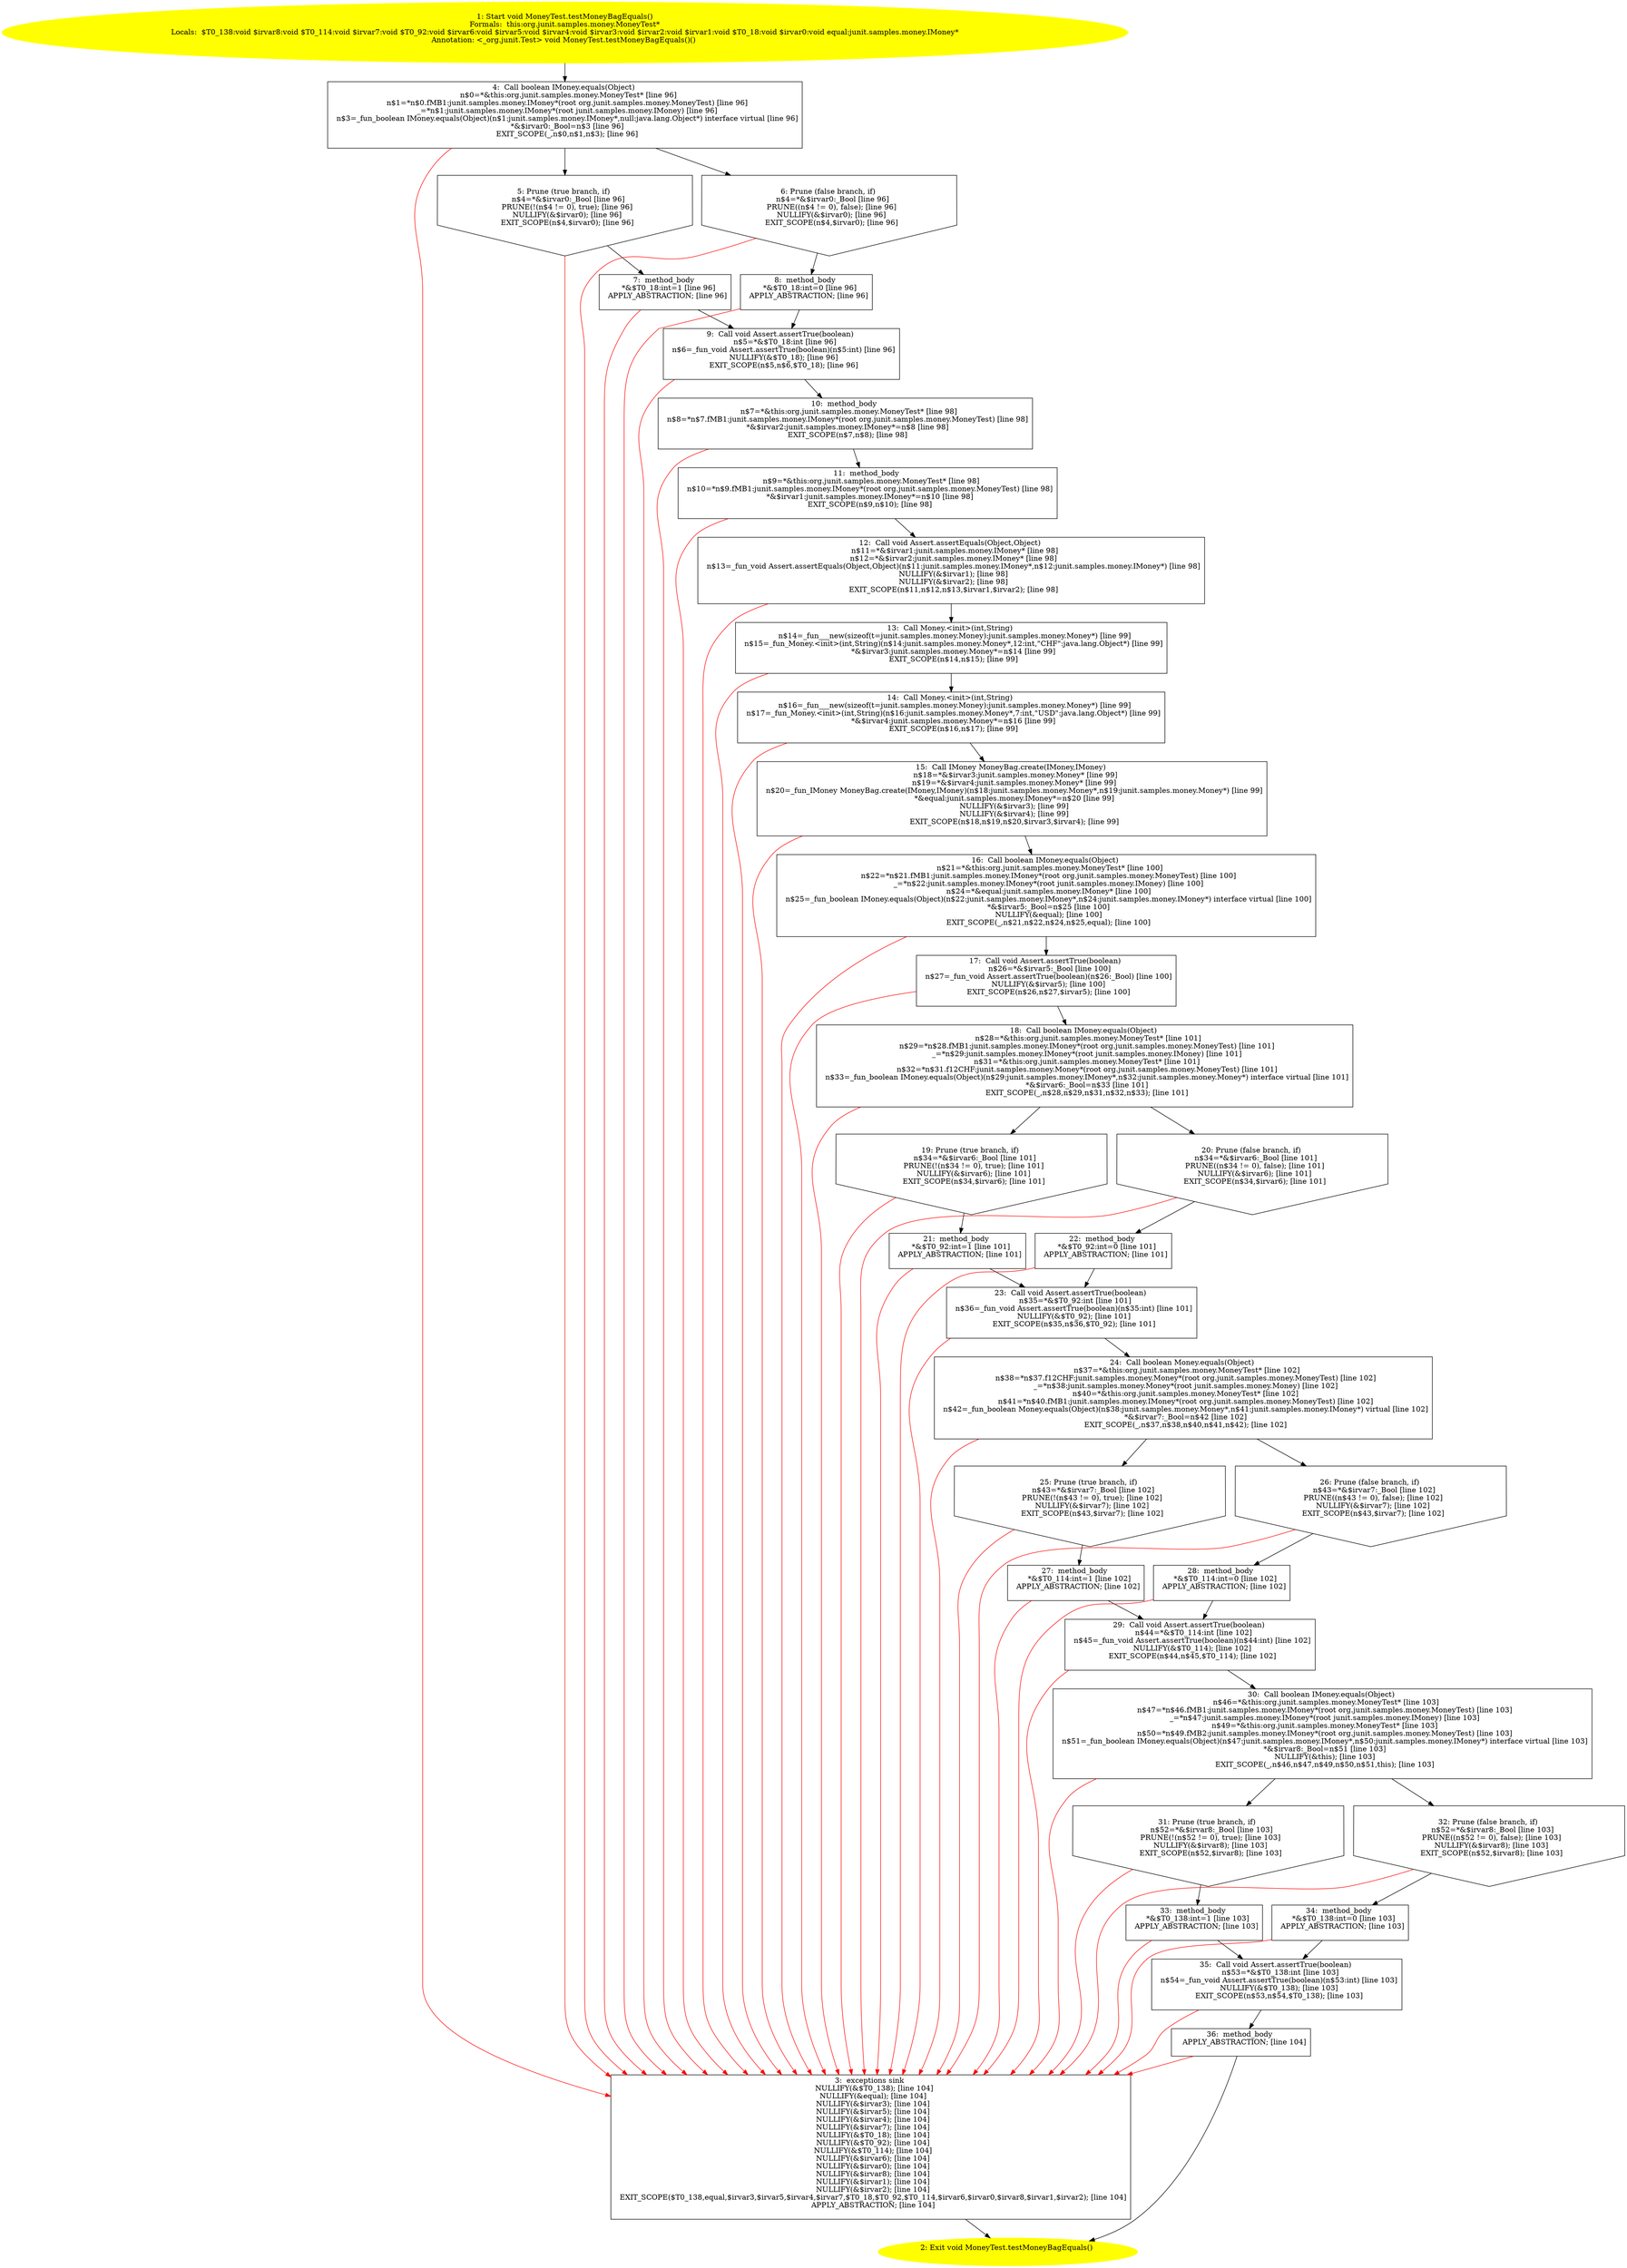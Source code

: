 /* @generated */
digraph cfg {
"org.junit.samples.money.MoneyTest.testMoneyBagEquals():void.949e0cac780f8409629bf1f7ce94b3e8_1" [label="1: Start void MoneyTest.testMoneyBagEquals()\nFormals:  this:org.junit.samples.money.MoneyTest*\nLocals:  $T0_138:void $irvar8:void $T0_114:void $irvar7:void $T0_92:void $irvar6:void $irvar5:void $irvar4:void $irvar3:void $irvar2:void $irvar1:void $T0_18:void $irvar0:void equal:junit.samples.money.IMoney*\nAnnotation: <_org.junit.Test> void MoneyTest.testMoneyBagEquals()() \n  " color=yellow style=filled]
	

	 "org.junit.samples.money.MoneyTest.testMoneyBagEquals():void.949e0cac780f8409629bf1f7ce94b3e8_1" -> "org.junit.samples.money.MoneyTest.testMoneyBagEquals():void.949e0cac780f8409629bf1f7ce94b3e8_4" ;
"org.junit.samples.money.MoneyTest.testMoneyBagEquals():void.949e0cac780f8409629bf1f7ce94b3e8_2" [label="2: Exit void MoneyTest.testMoneyBagEquals() \n  " color=yellow style=filled]
	

"org.junit.samples.money.MoneyTest.testMoneyBagEquals():void.949e0cac780f8409629bf1f7ce94b3e8_3" [label="3:  exceptions sink \n   NULLIFY(&$T0_138); [line 104]\n  NULLIFY(&equal); [line 104]\n  NULLIFY(&$irvar3); [line 104]\n  NULLIFY(&$irvar5); [line 104]\n  NULLIFY(&$irvar4); [line 104]\n  NULLIFY(&$irvar7); [line 104]\n  NULLIFY(&$T0_18); [line 104]\n  NULLIFY(&$T0_92); [line 104]\n  NULLIFY(&$T0_114); [line 104]\n  NULLIFY(&$irvar6); [line 104]\n  NULLIFY(&$irvar0); [line 104]\n  NULLIFY(&$irvar8); [line 104]\n  NULLIFY(&$irvar1); [line 104]\n  NULLIFY(&$irvar2); [line 104]\n  EXIT_SCOPE($T0_138,equal,$irvar3,$irvar5,$irvar4,$irvar7,$T0_18,$T0_92,$T0_114,$irvar6,$irvar0,$irvar8,$irvar1,$irvar2); [line 104]\n  APPLY_ABSTRACTION; [line 104]\n " shape="box"]
	

	 "org.junit.samples.money.MoneyTest.testMoneyBagEquals():void.949e0cac780f8409629bf1f7ce94b3e8_3" -> "org.junit.samples.money.MoneyTest.testMoneyBagEquals():void.949e0cac780f8409629bf1f7ce94b3e8_2" ;
"org.junit.samples.money.MoneyTest.testMoneyBagEquals():void.949e0cac780f8409629bf1f7ce94b3e8_4" [label="4:  Call boolean IMoney.equals(Object) \n   n$0=*&this:org.junit.samples.money.MoneyTest* [line 96]\n  n$1=*n$0.fMB1:junit.samples.money.IMoney*(root org.junit.samples.money.MoneyTest) [line 96]\n  _=*n$1:junit.samples.money.IMoney*(root junit.samples.money.IMoney) [line 96]\n  n$3=_fun_boolean IMoney.equals(Object)(n$1:junit.samples.money.IMoney*,null:java.lang.Object*) interface virtual [line 96]\n  *&$irvar0:_Bool=n$3 [line 96]\n  EXIT_SCOPE(_,n$0,n$1,n$3); [line 96]\n " shape="box"]
	

	 "org.junit.samples.money.MoneyTest.testMoneyBagEquals():void.949e0cac780f8409629bf1f7ce94b3e8_4" -> "org.junit.samples.money.MoneyTest.testMoneyBagEquals():void.949e0cac780f8409629bf1f7ce94b3e8_5" ;
	 "org.junit.samples.money.MoneyTest.testMoneyBagEquals():void.949e0cac780f8409629bf1f7ce94b3e8_4" -> "org.junit.samples.money.MoneyTest.testMoneyBagEquals():void.949e0cac780f8409629bf1f7ce94b3e8_6" ;
	 "org.junit.samples.money.MoneyTest.testMoneyBagEquals():void.949e0cac780f8409629bf1f7ce94b3e8_4" -> "org.junit.samples.money.MoneyTest.testMoneyBagEquals():void.949e0cac780f8409629bf1f7ce94b3e8_3" [color="red" ];
"org.junit.samples.money.MoneyTest.testMoneyBagEquals():void.949e0cac780f8409629bf1f7ce94b3e8_5" [label="5: Prune (true branch, if) \n   n$4=*&$irvar0:_Bool [line 96]\n  PRUNE(!(n$4 != 0), true); [line 96]\n  NULLIFY(&$irvar0); [line 96]\n  EXIT_SCOPE(n$4,$irvar0); [line 96]\n " shape="invhouse"]
	

	 "org.junit.samples.money.MoneyTest.testMoneyBagEquals():void.949e0cac780f8409629bf1f7ce94b3e8_5" -> "org.junit.samples.money.MoneyTest.testMoneyBagEquals():void.949e0cac780f8409629bf1f7ce94b3e8_7" ;
	 "org.junit.samples.money.MoneyTest.testMoneyBagEquals():void.949e0cac780f8409629bf1f7ce94b3e8_5" -> "org.junit.samples.money.MoneyTest.testMoneyBagEquals():void.949e0cac780f8409629bf1f7ce94b3e8_3" [color="red" ];
"org.junit.samples.money.MoneyTest.testMoneyBagEquals():void.949e0cac780f8409629bf1f7ce94b3e8_6" [label="6: Prune (false branch, if) \n   n$4=*&$irvar0:_Bool [line 96]\n  PRUNE((n$4 != 0), false); [line 96]\n  NULLIFY(&$irvar0); [line 96]\n  EXIT_SCOPE(n$4,$irvar0); [line 96]\n " shape="invhouse"]
	

	 "org.junit.samples.money.MoneyTest.testMoneyBagEquals():void.949e0cac780f8409629bf1f7ce94b3e8_6" -> "org.junit.samples.money.MoneyTest.testMoneyBagEquals():void.949e0cac780f8409629bf1f7ce94b3e8_8" ;
	 "org.junit.samples.money.MoneyTest.testMoneyBagEquals():void.949e0cac780f8409629bf1f7ce94b3e8_6" -> "org.junit.samples.money.MoneyTest.testMoneyBagEquals():void.949e0cac780f8409629bf1f7ce94b3e8_3" [color="red" ];
"org.junit.samples.money.MoneyTest.testMoneyBagEquals():void.949e0cac780f8409629bf1f7ce94b3e8_7" [label="7:  method_body \n   *&$T0_18:int=1 [line 96]\n  APPLY_ABSTRACTION; [line 96]\n " shape="box"]
	

	 "org.junit.samples.money.MoneyTest.testMoneyBagEquals():void.949e0cac780f8409629bf1f7ce94b3e8_7" -> "org.junit.samples.money.MoneyTest.testMoneyBagEquals():void.949e0cac780f8409629bf1f7ce94b3e8_9" ;
	 "org.junit.samples.money.MoneyTest.testMoneyBagEquals():void.949e0cac780f8409629bf1f7ce94b3e8_7" -> "org.junit.samples.money.MoneyTest.testMoneyBagEquals():void.949e0cac780f8409629bf1f7ce94b3e8_3" [color="red" ];
"org.junit.samples.money.MoneyTest.testMoneyBagEquals():void.949e0cac780f8409629bf1f7ce94b3e8_8" [label="8:  method_body \n   *&$T0_18:int=0 [line 96]\n  APPLY_ABSTRACTION; [line 96]\n " shape="box"]
	

	 "org.junit.samples.money.MoneyTest.testMoneyBagEquals():void.949e0cac780f8409629bf1f7ce94b3e8_8" -> "org.junit.samples.money.MoneyTest.testMoneyBagEquals():void.949e0cac780f8409629bf1f7ce94b3e8_9" ;
	 "org.junit.samples.money.MoneyTest.testMoneyBagEquals():void.949e0cac780f8409629bf1f7ce94b3e8_8" -> "org.junit.samples.money.MoneyTest.testMoneyBagEquals():void.949e0cac780f8409629bf1f7ce94b3e8_3" [color="red" ];
"org.junit.samples.money.MoneyTest.testMoneyBagEquals():void.949e0cac780f8409629bf1f7ce94b3e8_9" [label="9:  Call void Assert.assertTrue(boolean) \n   n$5=*&$T0_18:int [line 96]\n  n$6=_fun_void Assert.assertTrue(boolean)(n$5:int) [line 96]\n  NULLIFY(&$T0_18); [line 96]\n  EXIT_SCOPE(n$5,n$6,$T0_18); [line 96]\n " shape="box"]
	

	 "org.junit.samples.money.MoneyTest.testMoneyBagEquals():void.949e0cac780f8409629bf1f7ce94b3e8_9" -> "org.junit.samples.money.MoneyTest.testMoneyBagEquals():void.949e0cac780f8409629bf1f7ce94b3e8_10" ;
	 "org.junit.samples.money.MoneyTest.testMoneyBagEquals():void.949e0cac780f8409629bf1f7ce94b3e8_9" -> "org.junit.samples.money.MoneyTest.testMoneyBagEquals():void.949e0cac780f8409629bf1f7ce94b3e8_3" [color="red" ];
"org.junit.samples.money.MoneyTest.testMoneyBagEquals():void.949e0cac780f8409629bf1f7ce94b3e8_10" [label="10:  method_body \n   n$7=*&this:org.junit.samples.money.MoneyTest* [line 98]\n  n$8=*n$7.fMB1:junit.samples.money.IMoney*(root org.junit.samples.money.MoneyTest) [line 98]\n  *&$irvar2:junit.samples.money.IMoney*=n$8 [line 98]\n  EXIT_SCOPE(n$7,n$8); [line 98]\n " shape="box"]
	

	 "org.junit.samples.money.MoneyTest.testMoneyBagEquals():void.949e0cac780f8409629bf1f7ce94b3e8_10" -> "org.junit.samples.money.MoneyTest.testMoneyBagEquals():void.949e0cac780f8409629bf1f7ce94b3e8_11" ;
	 "org.junit.samples.money.MoneyTest.testMoneyBagEquals():void.949e0cac780f8409629bf1f7ce94b3e8_10" -> "org.junit.samples.money.MoneyTest.testMoneyBagEquals():void.949e0cac780f8409629bf1f7ce94b3e8_3" [color="red" ];
"org.junit.samples.money.MoneyTest.testMoneyBagEquals():void.949e0cac780f8409629bf1f7ce94b3e8_11" [label="11:  method_body \n   n$9=*&this:org.junit.samples.money.MoneyTest* [line 98]\n  n$10=*n$9.fMB1:junit.samples.money.IMoney*(root org.junit.samples.money.MoneyTest) [line 98]\n  *&$irvar1:junit.samples.money.IMoney*=n$10 [line 98]\n  EXIT_SCOPE(n$9,n$10); [line 98]\n " shape="box"]
	

	 "org.junit.samples.money.MoneyTest.testMoneyBagEquals():void.949e0cac780f8409629bf1f7ce94b3e8_11" -> "org.junit.samples.money.MoneyTest.testMoneyBagEquals():void.949e0cac780f8409629bf1f7ce94b3e8_12" ;
	 "org.junit.samples.money.MoneyTest.testMoneyBagEquals():void.949e0cac780f8409629bf1f7ce94b3e8_11" -> "org.junit.samples.money.MoneyTest.testMoneyBagEquals():void.949e0cac780f8409629bf1f7ce94b3e8_3" [color="red" ];
"org.junit.samples.money.MoneyTest.testMoneyBagEquals():void.949e0cac780f8409629bf1f7ce94b3e8_12" [label="12:  Call void Assert.assertEquals(Object,Object) \n   n$11=*&$irvar1:junit.samples.money.IMoney* [line 98]\n  n$12=*&$irvar2:junit.samples.money.IMoney* [line 98]\n  n$13=_fun_void Assert.assertEquals(Object,Object)(n$11:junit.samples.money.IMoney*,n$12:junit.samples.money.IMoney*) [line 98]\n  NULLIFY(&$irvar1); [line 98]\n  NULLIFY(&$irvar2); [line 98]\n  EXIT_SCOPE(n$11,n$12,n$13,$irvar1,$irvar2); [line 98]\n " shape="box"]
	

	 "org.junit.samples.money.MoneyTest.testMoneyBagEquals():void.949e0cac780f8409629bf1f7ce94b3e8_12" -> "org.junit.samples.money.MoneyTest.testMoneyBagEquals():void.949e0cac780f8409629bf1f7ce94b3e8_13" ;
	 "org.junit.samples.money.MoneyTest.testMoneyBagEquals():void.949e0cac780f8409629bf1f7ce94b3e8_12" -> "org.junit.samples.money.MoneyTest.testMoneyBagEquals():void.949e0cac780f8409629bf1f7ce94b3e8_3" [color="red" ];
"org.junit.samples.money.MoneyTest.testMoneyBagEquals():void.949e0cac780f8409629bf1f7ce94b3e8_13" [label="13:  Call Money.<init>(int,String) \n   n$14=_fun___new(sizeof(t=junit.samples.money.Money):junit.samples.money.Money*) [line 99]\n  n$15=_fun_Money.<init>(int,String)(n$14:junit.samples.money.Money*,12:int,\"CHF\":java.lang.Object*) [line 99]\n  *&$irvar3:junit.samples.money.Money*=n$14 [line 99]\n  EXIT_SCOPE(n$14,n$15); [line 99]\n " shape="box"]
	

	 "org.junit.samples.money.MoneyTest.testMoneyBagEquals():void.949e0cac780f8409629bf1f7ce94b3e8_13" -> "org.junit.samples.money.MoneyTest.testMoneyBagEquals():void.949e0cac780f8409629bf1f7ce94b3e8_14" ;
	 "org.junit.samples.money.MoneyTest.testMoneyBagEquals():void.949e0cac780f8409629bf1f7ce94b3e8_13" -> "org.junit.samples.money.MoneyTest.testMoneyBagEquals():void.949e0cac780f8409629bf1f7ce94b3e8_3" [color="red" ];
"org.junit.samples.money.MoneyTest.testMoneyBagEquals():void.949e0cac780f8409629bf1f7ce94b3e8_14" [label="14:  Call Money.<init>(int,String) \n   n$16=_fun___new(sizeof(t=junit.samples.money.Money):junit.samples.money.Money*) [line 99]\n  n$17=_fun_Money.<init>(int,String)(n$16:junit.samples.money.Money*,7:int,\"USD\":java.lang.Object*) [line 99]\n  *&$irvar4:junit.samples.money.Money*=n$16 [line 99]\n  EXIT_SCOPE(n$16,n$17); [line 99]\n " shape="box"]
	

	 "org.junit.samples.money.MoneyTest.testMoneyBagEquals():void.949e0cac780f8409629bf1f7ce94b3e8_14" -> "org.junit.samples.money.MoneyTest.testMoneyBagEquals():void.949e0cac780f8409629bf1f7ce94b3e8_15" ;
	 "org.junit.samples.money.MoneyTest.testMoneyBagEquals():void.949e0cac780f8409629bf1f7ce94b3e8_14" -> "org.junit.samples.money.MoneyTest.testMoneyBagEquals():void.949e0cac780f8409629bf1f7ce94b3e8_3" [color="red" ];
"org.junit.samples.money.MoneyTest.testMoneyBagEquals():void.949e0cac780f8409629bf1f7ce94b3e8_15" [label="15:  Call IMoney MoneyBag.create(IMoney,IMoney) \n   n$18=*&$irvar3:junit.samples.money.Money* [line 99]\n  n$19=*&$irvar4:junit.samples.money.Money* [line 99]\n  n$20=_fun_IMoney MoneyBag.create(IMoney,IMoney)(n$18:junit.samples.money.Money*,n$19:junit.samples.money.Money*) [line 99]\n  *&equal:junit.samples.money.IMoney*=n$20 [line 99]\n  NULLIFY(&$irvar3); [line 99]\n  NULLIFY(&$irvar4); [line 99]\n  EXIT_SCOPE(n$18,n$19,n$20,$irvar3,$irvar4); [line 99]\n " shape="box"]
	

	 "org.junit.samples.money.MoneyTest.testMoneyBagEquals():void.949e0cac780f8409629bf1f7ce94b3e8_15" -> "org.junit.samples.money.MoneyTest.testMoneyBagEquals():void.949e0cac780f8409629bf1f7ce94b3e8_16" ;
	 "org.junit.samples.money.MoneyTest.testMoneyBagEquals():void.949e0cac780f8409629bf1f7ce94b3e8_15" -> "org.junit.samples.money.MoneyTest.testMoneyBagEquals():void.949e0cac780f8409629bf1f7ce94b3e8_3" [color="red" ];
"org.junit.samples.money.MoneyTest.testMoneyBagEquals():void.949e0cac780f8409629bf1f7ce94b3e8_16" [label="16:  Call boolean IMoney.equals(Object) \n   n$21=*&this:org.junit.samples.money.MoneyTest* [line 100]\n  n$22=*n$21.fMB1:junit.samples.money.IMoney*(root org.junit.samples.money.MoneyTest) [line 100]\n  _=*n$22:junit.samples.money.IMoney*(root junit.samples.money.IMoney) [line 100]\n  n$24=*&equal:junit.samples.money.IMoney* [line 100]\n  n$25=_fun_boolean IMoney.equals(Object)(n$22:junit.samples.money.IMoney*,n$24:junit.samples.money.IMoney*) interface virtual [line 100]\n  *&$irvar5:_Bool=n$25 [line 100]\n  NULLIFY(&equal); [line 100]\n  EXIT_SCOPE(_,n$21,n$22,n$24,n$25,equal); [line 100]\n " shape="box"]
	

	 "org.junit.samples.money.MoneyTest.testMoneyBagEquals():void.949e0cac780f8409629bf1f7ce94b3e8_16" -> "org.junit.samples.money.MoneyTest.testMoneyBagEquals():void.949e0cac780f8409629bf1f7ce94b3e8_17" ;
	 "org.junit.samples.money.MoneyTest.testMoneyBagEquals():void.949e0cac780f8409629bf1f7ce94b3e8_16" -> "org.junit.samples.money.MoneyTest.testMoneyBagEquals():void.949e0cac780f8409629bf1f7ce94b3e8_3" [color="red" ];
"org.junit.samples.money.MoneyTest.testMoneyBagEquals():void.949e0cac780f8409629bf1f7ce94b3e8_17" [label="17:  Call void Assert.assertTrue(boolean) \n   n$26=*&$irvar5:_Bool [line 100]\n  n$27=_fun_void Assert.assertTrue(boolean)(n$26:_Bool) [line 100]\n  NULLIFY(&$irvar5); [line 100]\n  EXIT_SCOPE(n$26,n$27,$irvar5); [line 100]\n " shape="box"]
	

	 "org.junit.samples.money.MoneyTest.testMoneyBagEquals():void.949e0cac780f8409629bf1f7ce94b3e8_17" -> "org.junit.samples.money.MoneyTest.testMoneyBagEquals():void.949e0cac780f8409629bf1f7ce94b3e8_18" ;
	 "org.junit.samples.money.MoneyTest.testMoneyBagEquals():void.949e0cac780f8409629bf1f7ce94b3e8_17" -> "org.junit.samples.money.MoneyTest.testMoneyBagEquals():void.949e0cac780f8409629bf1f7ce94b3e8_3" [color="red" ];
"org.junit.samples.money.MoneyTest.testMoneyBagEquals():void.949e0cac780f8409629bf1f7ce94b3e8_18" [label="18:  Call boolean IMoney.equals(Object) \n   n$28=*&this:org.junit.samples.money.MoneyTest* [line 101]\n  n$29=*n$28.fMB1:junit.samples.money.IMoney*(root org.junit.samples.money.MoneyTest) [line 101]\n  _=*n$29:junit.samples.money.IMoney*(root junit.samples.money.IMoney) [line 101]\n  n$31=*&this:org.junit.samples.money.MoneyTest* [line 101]\n  n$32=*n$31.f12CHF:junit.samples.money.Money*(root org.junit.samples.money.MoneyTest) [line 101]\n  n$33=_fun_boolean IMoney.equals(Object)(n$29:junit.samples.money.IMoney*,n$32:junit.samples.money.Money*) interface virtual [line 101]\n  *&$irvar6:_Bool=n$33 [line 101]\n  EXIT_SCOPE(_,n$28,n$29,n$31,n$32,n$33); [line 101]\n " shape="box"]
	

	 "org.junit.samples.money.MoneyTest.testMoneyBagEquals():void.949e0cac780f8409629bf1f7ce94b3e8_18" -> "org.junit.samples.money.MoneyTest.testMoneyBagEquals():void.949e0cac780f8409629bf1f7ce94b3e8_19" ;
	 "org.junit.samples.money.MoneyTest.testMoneyBagEquals():void.949e0cac780f8409629bf1f7ce94b3e8_18" -> "org.junit.samples.money.MoneyTest.testMoneyBagEquals():void.949e0cac780f8409629bf1f7ce94b3e8_20" ;
	 "org.junit.samples.money.MoneyTest.testMoneyBagEquals():void.949e0cac780f8409629bf1f7ce94b3e8_18" -> "org.junit.samples.money.MoneyTest.testMoneyBagEquals():void.949e0cac780f8409629bf1f7ce94b3e8_3" [color="red" ];
"org.junit.samples.money.MoneyTest.testMoneyBagEquals():void.949e0cac780f8409629bf1f7ce94b3e8_19" [label="19: Prune (true branch, if) \n   n$34=*&$irvar6:_Bool [line 101]\n  PRUNE(!(n$34 != 0), true); [line 101]\n  NULLIFY(&$irvar6); [line 101]\n  EXIT_SCOPE(n$34,$irvar6); [line 101]\n " shape="invhouse"]
	

	 "org.junit.samples.money.MoneyTest.testMoneyBagEquals():void.949e0cac780f8409629bf1f7ce94b3e8_19" -> "org.junit.samples.money.MoneyTest.testMoneyBagEquals():void.949e0cac780f8409629bf1f7ce94b3e8_21" ;
	 "org.junit.samples.money.MoneyTest.testMoneyBagEquals():void.949e0cac780f8409629bf1f7ce94b3e8_19" -> "org.junit.samples.money.MoneyTest.testMoneyBagEquals():void.949e0cac780f8409629bf1f7ce94b3e8_3" [color="red" ];
"org.junit.samples.money.MoneyTest.testMoneyBagEquals():void.949e0cac780f8409629bf1f7ce94b3e8_20" [label="20: Prune (false branch, if) \n   n$34=*&$irvar6:_Bool [line 101]\n  PRUNE((n$34 != 0), false); [line 101]\n  NULLIFY(&$irvar6); [line 101]\n  EXIT_SCOPE(n$34,$irvar6); [line 101]\n " shape="invhouse"]
	

	 "org.junit.samples.money.MoneyTest.testMoneyBagEquals():void.949e0cac780f8409629bf1f7ce94b3e8_20" -> "org.junit.samples.money.MoneyTest.testMoneyBagEquals():void.949e0cac780f8409629bf1f7ce94b3e8_22" ;
	 "org.junit.samples.money.MoneyTest.testMoneyBagEquals():void.949e0cac780f8409629bf1f7ce94b3e8_20" -> "org.junit.samples.money.MoneyTest.testMoneyBagEquals():void.949e0cac780f8409629bf1f7ce94b3e8_3" [color="red" ];
"org.junit.samples.money.MoneyTest.testMoneyBagEquals():void.949e0cac780f8409629bf1f7ce94b3e8_21" [label="21:  method_body \n   *&$T0_92:int=1 [line 101]\n  APPLY_ABSTRACTION; [line 101]\n " shape="box"]
	

	 "org.junit.samples.money.MoneyTest.testMoneyBagEquals():void.949e0cac780f8409629bf1f7ce94b3e8_21" -> "org.junit.samples.money.MoneyTest.testMoneyBagEquals():void.949e0cac780f8409629bf1f7ce94b3e8_23" ;
	 "org.junit.samples.money.MoneyTest.testMoneyBagEquals():void.949e0cac780f8409629bf1f7ce94b3e8_21" -> "org.junit.samples.money.MoneyTest.testMoneyBagEquals():void.949e0cac780f8409629bf1f7ce94b3e8_3" [color="red" ];
"org.junit.samples.money.MoneyTest.testMoneyBagEquals():void.949e0cac780f8409629bf1f7ce94b3e8_22" [label="22:  method_body \n   *&$T0_92:int=0 [line 101]\n  APPLY_ABSTRACTION; [line 101]\n " shape="box"]
	

	 "org.junit.samples.money.MoneyTest.testMoneyBagEquals():void.949e0cac780f8409629bf1f7ce94b3e8_22" -> "org.junit.samples.money.MoneyTest.testMoneyBagEquals():void.949e0cac780f8409629bf1f7ce94b3e8_23" ;
	 "org.junit.samples.money.MoneyTest.testMoneyBagEquals():void.949e0cac780f8409629bf1f7ce94b3e8_22" -> "org.junit.samples.money.MoneyTest.testMoneyBagEquals():void.949e0cac780f8409629bf1f7ce94b3e8_3" [color="red" ];
"org.junit.samples.money.MoneyTest.testMoneyBagEquals():void.949e0cac780f8409629bf1f7ce94b3e8_23" [label="23:  Call void Assert.assertTrue(boolean) \n   n$35=*&$T0_92:int [line 101]\n  n$36=_fun_void Assert.assertTrue(boolean)(n$35:int) [line 101]\n  NULLIFY(&$T0_92); [line 101]\n  EXIT_SCOPE(n$35,n$36,$T0_92); [line 101]\n " shape="box"]
	

	 "org.junit.samples.money.MoneyTest.testMoneyBagEquals():void.949e0cac780f8409629bf1f7ce94b3e8_23" -> "org.junit.samples.money.MoneyTest.testMoneyBagEquals():void.949e0cac780f8409629bf1f7ce94b3e8_24" ;
	 "org.junit.samples.money.MoneyTest.testMoneyBagEquals():void.949e0cac780f8409629bf1f7ce94b3e8_23" -> "org.junit.samples.money.MoneyTest.testMoneyBagEquals():void.949e0cac780f8409629bf1f7ce94b3e8_3" [color="red" ];
"org.junit.samples.money.MoneyTest.testMoneyBagEquals():void.949e0cac780f8409629bf1f7ce94b3e8_24" [label="24:  Call boolean Money.equals(Object) \n   n$37=*&this:org.junit.samples.money.MoneyTest* [line 102]\n  n$38=*n$37.f12CHF:junit.samples.money.Money*(root org.junit.samples.money.MoneyTest) [line 102]\n  _=*n$38:junit.samples.money.Money*(root junit.samples.money.Money) [line 102]\n  n$40=*&this:org.junit.samples.money.MoneyTest* [line 102]\n  n$41=*n$40.fMB1:junit.samples.money.IMoney*(root org.junit.samples.money.MoneyTest) [line 102]\n  n$42=_fun_boolean Money.equals(Object)(n$38:junit.samples.money.Money*,n$41:junit.samples.money.IMoney*) virtual [line 102]\n  *&$irvar7:_Bool=n$42 [line 102]\n  EXIT_SCOPE(_,n$37,n$38,n$40,n$41,n$42); [line 102]\n " shape="box"]
	

	 "org.junit.samples.money.MoneyTest.testMoneyBagEquals():void.949e0cac780f8409629bf1f7ce94b3e8_24" -> "org.junit.samples.money.MoneyTest.testMoneyBagEquals():void.949e0cac780f8409629bf1f7ce94b3e8_25" ;
	 "org.junit.samples.money.MoneyTest.testMoneyBagEquals():void.949e0cac780f8409629bf1f7ce94b3e8_24" -> "org.junit.samples.money.MoneyTest.testMoneyBagEquals():void.949e0cac780f8409629bf1f7ce94b3e8_26" ;
	 "org.junit.samples.money.MoneyTest.testMoneyBagEquals():void.949e0cac780f8409629bf1f7ce94b3e8_24" -> "org.junit.samples.money.MoneyTest.testMoneyBagEquals():void.949e0cac780f8409629bf1f7ce94b3e8_3" [color="red" ];
"org.junit.samples.money.MoneyTest.testMoneyBagEquals():void.949e0cac780f8409629bf1f7ce94b3e8_25" [label="25: Prune (true branch, if) \n   n$43=*&$irvar7:_Bool [line 102]\n  PRUNE(!(n$43 != 0), true); [line 102]\n  NULLIFY(&$irvar7); [line 102]\n  EXIT_SCOPE(n$43,$irvar7); [line 102]\n " shape="invhouse"]
	

	 "org.junit.samples.money.MoneyTest.testMoneyBagEquals():void.949e0cac780f8409629bf1f7ce94b3e8_25" -> "org.junit.samples.money.MoneyTest.testMoneyBagEquals():void.949e0cac780f8409629bf1f7ce94b3e8_27" ;
	 "org.junit.samples.money.MoneyTest.testMoneyBagEquals():void.949e0cac780f8409629bf1f7ce94b3e8_25" -> "org.junit.samples.money.MoneyTest.testMoneyBagEquals():void.949e0cac780f8409629bf1f7ce94b3e8_3" [color="red" ];
"org.junit.samples.money.MoneyTest.testMoneyBagEquals():void.949e0cac780f8409629bf1f7ce94b3e8_26" [label="26: Prune (false branch, if) \n   n$43=*&$irvar7:_Bool [line 102]\n  PRUNE((n$43 != 0), false); [line 102]\n  NULLIFY(&$irvar7); [line 102]\n  EXIT_SCOPE(n$43,$irvar7); [line 102]\n " shape="invhouse"]
	

	 "org.junit.samples.money.MoneyTest.testMoneyBagEquals():void.949e0cac780f8409629bf1f7ce94b3e8_26" -> "org.junit.samples.money.MoneyTest.testMoneyBagEquals():void.949e0cac780f8409629bf1f7ce94b3e8_28" ;
	 "org.junit.samples.money.MoneyTest.testMoneyBagEquals():void.949e0cac780f8409629bf1f7ce94b3e8_26" -> "org.junit.samples.money.MoneyTest.testMoneyBagEquals():void.949e0cac780f8409629bf1f7ce94b3e8_3" [color="red" ];
"org.junit.samples.money.MoneyTest.testMoneyBagEquals():void.949e0cac780f8409629bf1f7ce94b3e8_27" [label="27:  method_body \n   *&$T0_114:int=1 [line 102]\n  APPLY_ABSTRACTION; [line 102]\n " shape="box"]
	

	 "org.junit.samples.money.MoneyTest.testMoneyBagEquals():void.949e0cac780f8409629bf1f7ce94b3e8_27" -> "org.junit.samples.money.MoneyTest.testMoneyBagEquals():void.949e0cac780f8409629bf1f7ce94b3e8_29" ;
	 "org.junit.samples.money.MoneyTest.testMoneyBagEquals():void.949e0cac780f8409629bf1f7ce94b3e8_27" -> "org.junit.samples.money.MoneyTest.testMoneyBagEquals():void.949e0cac780f8409629bf1f7ce94b3e8_3" [color="red" ];
"org.junit.samples.money.MoneyTest.testMoneyBagEquals():void.949e0cac780f8409629bf1f7ce94b3e8_28" [label="28:  method_body \n   *&$T0_114:int=0 [line 102]\n  APPLY_ABSTRACTION; [line 102]\n " shape="box"]
	

	 "org.junit.samples.money.MoneyTest.testMoneyBagEquals():void.949e0cac780f8409629bf1f7ce94b3e8_28" -> "org.junit.samples.money.MoneyTest.testMoneyBagEquals():void.949e0cac780f8409629bf1f7ce94b3e8_29" ;
	 "org.junit.samples.money.MoneyTest.testMoneyBagEquals():void.949e0cac780f8409629bf1f7ce94b3e8_28" -> "org.junit.samples.money.MoneyTest.testMoneyBagEquals():void.949e0cac780f8409629bf1f7ce94b3e8_3" [color="red" ];
"org.junit.samples.money.MoneyTest.testMoneyBagEquals():void.949e0cac780f8409629bf1f7ce94b3e8_29" [label="29:  Call void Assert.assertTrue(boolean) \n   n$44=*&$T0_114:int [line 102]\n  n$45=_fun_void Assert.assertTrue(boolean)(n$44:int) [line 102]\n  NULLIFY(&$T0_114); [line 102]\n  EXIT_SCOPE(n$44,n$45,$T0_114); [line 102]\n " shape="box"]
	

	 "org.junit.samples.money.MoneyTest.testMoneyBagEquals():void.949e0cac780f8409629bf1f7ce94b3e8_29" -> "org.junit.samples.money.MoneyTest.testMoneyBagEquals():void.949e0cac780f8409629bf1f7ce94b3e8_30" ;
	 "org.junit.samples.money.MoneyTest.testMoneyBagEquals():void.949e0cac780f8409629bf1f7ce94b3e8_29" -> "org.junit.samples.money.MoneyTest.testMoneyBagEquals():void.949e0cac780f8409629bf1f7ce94b3e8_3" [color="red" ];
"org.junit.samples.money.MoneyTest.testMoneyBagEquals():void.949e0cac780f8409629bf1f7ce94b3e8_30" [label="30:  Call boolean IMoney.equals(Object) \n   n$46=*&this:org.junit.samples.money.MoneyTest* [line 103]\n  n$47=*n$46.fMB1:junit.samples.money.IMoney*(root org.junit.samples.money.MoneyTest) [line 103]\n  _=*n$47:junit.samples.money.IMoney*(root junit.samples.money.IMoney) [line 103]\n  n$49=*&this:org.junit.samples.money.MoneyTest* [line 103]\n  n$50=*n$49.fMB2:junit.samples.money.IMoney*(root org.junit.samples.money.MoneyTest) [line 103]\n  n$51=_fun_boolean IMoney.equals(Object)(n$47:junit.samples.money.IMoney*,n$50:junit.samples.money.IMoney*) interface virtual [line 103]\n  *&$irvar8:_Bool=n$51 [line 103]\n  NULLIFY(&this); [line 103]\n  EXIT_SCOPE(_,n$46,n$47,n$49,n$50,n$51,this); [line 103]\n " shape="box"]
	

	 "org.junit.samples.money.MoneyTest.testMoneyBagEquals():void.949e0cac780f8409629bf1f7ce94b3e8_30" -> "org.junit.samples.money.MoneyTest.testMoneyBagEquals():void.949e0cac780f8409629bf1f7ce94b3e8_31" ;
	 "org.junit.samples.money.MoneyTest.testMoneyBagEquals():void.949e0cac780f8409629bf1f7ce94b3e8_30" -> "org.junit.samples.money.MoneyTest.testMoneyBagEquals():void.949e0cac780f8409629bf1f7ce94b3e8_32" ;
	 "org.junit.samples.money.MoneyTest.testMoneyBagEquals():void.949e0cac780f8409629bf1f7ce94b3e8_30" -> "org.junit.samples.money.MoneyTest.testMoneyBagEquals():void.949e0cac780f8409629bf1f7ce94b3e8_3" [color="red" ];
"org.junit.samples.money.MoneyTest.testMoneyBagEquals():void.949e0cac780f8409629bf1f7ce94b3e8_31" [label="31: Prune (true branch, if) \n   n$52=*&$irvar8:_Bool [line 103]\n  PRUNE(!(n$52 != 0), true); [line 103]\n  NULLIFY(&$irvar8); [line 103]\n  EXIT_SCOPE(n$52,$irvar8); [line 103]\n " shape="invhouse"]
	

	 "org.junit.samples.money.MoneyTest.testMoneyBagEquals():void.949e0cac780f8409629bf1f7ce94b3e8_31" -> "org.junit.samples.money.MoneyTest.testMoneyBagEquals():void.949e0cac780f8409629bf1f7ce94b3e8_33" ;
	 "org.junit.samples.money.MoneyTest.testMoneyBagEquals():void.949e0cac780f8409629bf1f7ce94b3e8_31" -> "org.junit.samples.money.MoneyTest.testMoneyBagEquals():void.949e0cac780f8409629bf1f7ce94b3e8_3" [color="red" ];
"org.junit.samples.money.MoneyTest.testMoneyBagEquals():void.949e0cac780f8409629bf1f7ce94b3e8_32" [label="32: Prune (false branch, if) \n   n$52=*&$irvar8:_Bool [line 103]\n  PRUNE((n$52 != 0), false); [line 103]\n  NULLIFY(&$irvar8); [line 103]\n  EXIT_SCOPE(n$52,$irvar8); [line 103]\n " shape="invhouse"]
	

	 "org.junit.samples.money.MoneyTest.testMoneyBagEquals():void.949e0cac780f8409629bf1f7ce94b3e8_32" -> "org.junit.samples.money.MoneyTest.testMoneyBagEquals():void.949e0cac780f8409629bf1f7ce94b3e8_34" ;
	 "org.junit.samples.money.MoneyTest.testMoneyBagEquals():void.949e0cac780f8409629bf1f7ce94b3e8_32" -> "org.junit.samples.money.MoneyTest.testMoneyBagEquals():void.949e0cac780f8409629bf1f7ce94b3e8_3" [color="red" ];
"org.junit.samples.money.MoneyTest.testMoneyBagEquals():void.949e0cac780f8409629bf1f7ce94b3e8_33" [label="33:  method_body \n   *&$T0_138:int=1 [line 103]\n  APPLY_ABSTRACTION; [line 103]\n " shape="box"]
	

	 "org.junit.samples.money.MoneyTest.testMoneyBagEquals():void.949e0cac780f8409629bf1f7ce94b3e8_33" -> "org.junit.samples.money.MoneyTest.testMoneyBagEquals():void.949e0cac780f8409629bf1f7ce94b3e8_35" ;
	 "org.junit.samples.money.MoneyTest.testMoneyBagEquals():void.949e0cac780f8409629bf1f7ce94b3e8_33" -> "org.junit.samples.money.MoneyTest.testMoneyBagEquals():void.949e0cac780f8409629bf1f7ce94b3e8_3" [color="red" ];
"org.junit.samples.money.MoneyTest.testMoneyBagEquals():void.949e0cac780f8409629bf1f7ce94b3e8_34" [label="34:  method_body \n   *&$T0_138:int=0 [line 103]\n  APPLY_ABSTRACTION; [line 103]\n " shape="box"]
	

	 "org.junit.samples.money.MoneyTest.testMoneyBagEquals():void.949e0cac780f8409629bf1f7ce94b3e8_34" -> "org.junit.samples.money.MoneyTest.testMoneyBagEquals():void.949e0cac780f8409629bf1f7ce94b3e8_35" ;
	 "org.junit.samples.money.MoneyTest.testMoneyBagEquals():void.949e0cac780f8409629bf1f7ce94b3e8_34" -> "org.junit.samples.money.MoneyTest.testMoneyBagEquals():void.949e0cac780f8409629bf1f7ce94b3e8_3" [color="red" ];
"org.junit.samples.money.MoneyTest.testMoneyBagEquals():void.949e0cac780f8409629bf1f7ce94b3e8_35" [label="35:  Call void Assert.assertTrue(boolean) \n   n$53=*&$T0_138:int [line 103]\n  n$54=_fun_void Assert.assertTrue(boolean)(n$53:int) [line 103]\n  NULLIFY(&$T0_138); [line 103]\n  EXIT_SCOPE(n$53,n$54,$T0_138); [line 103]\n " shape="box"]
	

	 "org.junit.samples.money.MoneyTest.testMoneyBagEquals():void.949e0cac780f8409629bf1f7ce94b3e8_35" -> "org.junit.samples.money.MoneyTest.testMoneyBagEquals():void.949e0cac780f8409629bf1f7ce94b3e8_36" ;
	 "org.junit.samples.money.MoneyTest.testMoneyBagEquals():void.949e0cac780f8409629bf1f7ce94b3e8_35" -> "org.junit.samples.money.MoneyTest.testMoneyBagEquals():void.949e0cac780f8409629bf1f7ce94b3e8_3" [color="red" ];
"org.junit.samples.money.MoneyTest.testMoneyBagEquals():void.949e0cac780f8409629bf1f7ce94b3e8_36" [label="36:  method_body \n   APPLY_ABSTRACTION; [line 104]\n " shape="box"]
	

	 "org.junit.samples.money.MoneyTest.testMoneyBagEquals():void.949e0cac780f8409629bf1f7ce94b3e8_36" -> "org.junit.samples.money.MoneyTest.testMoneyBagEquals():void.949e0cac780f8409629bf1f7ce94b3e8_2" ;
	 "org.junit.samples.money.MoneyTest.testMoneyBagEquals():void.949e0cac780f8409629bf1f7ce94b3e8_36" -> "org.junit.samples.money.MoneyTest.testMoneyBagEquals():void.949e0cac780f8409629bf1f7ce94b3e8_3" [color="red" ];
}
